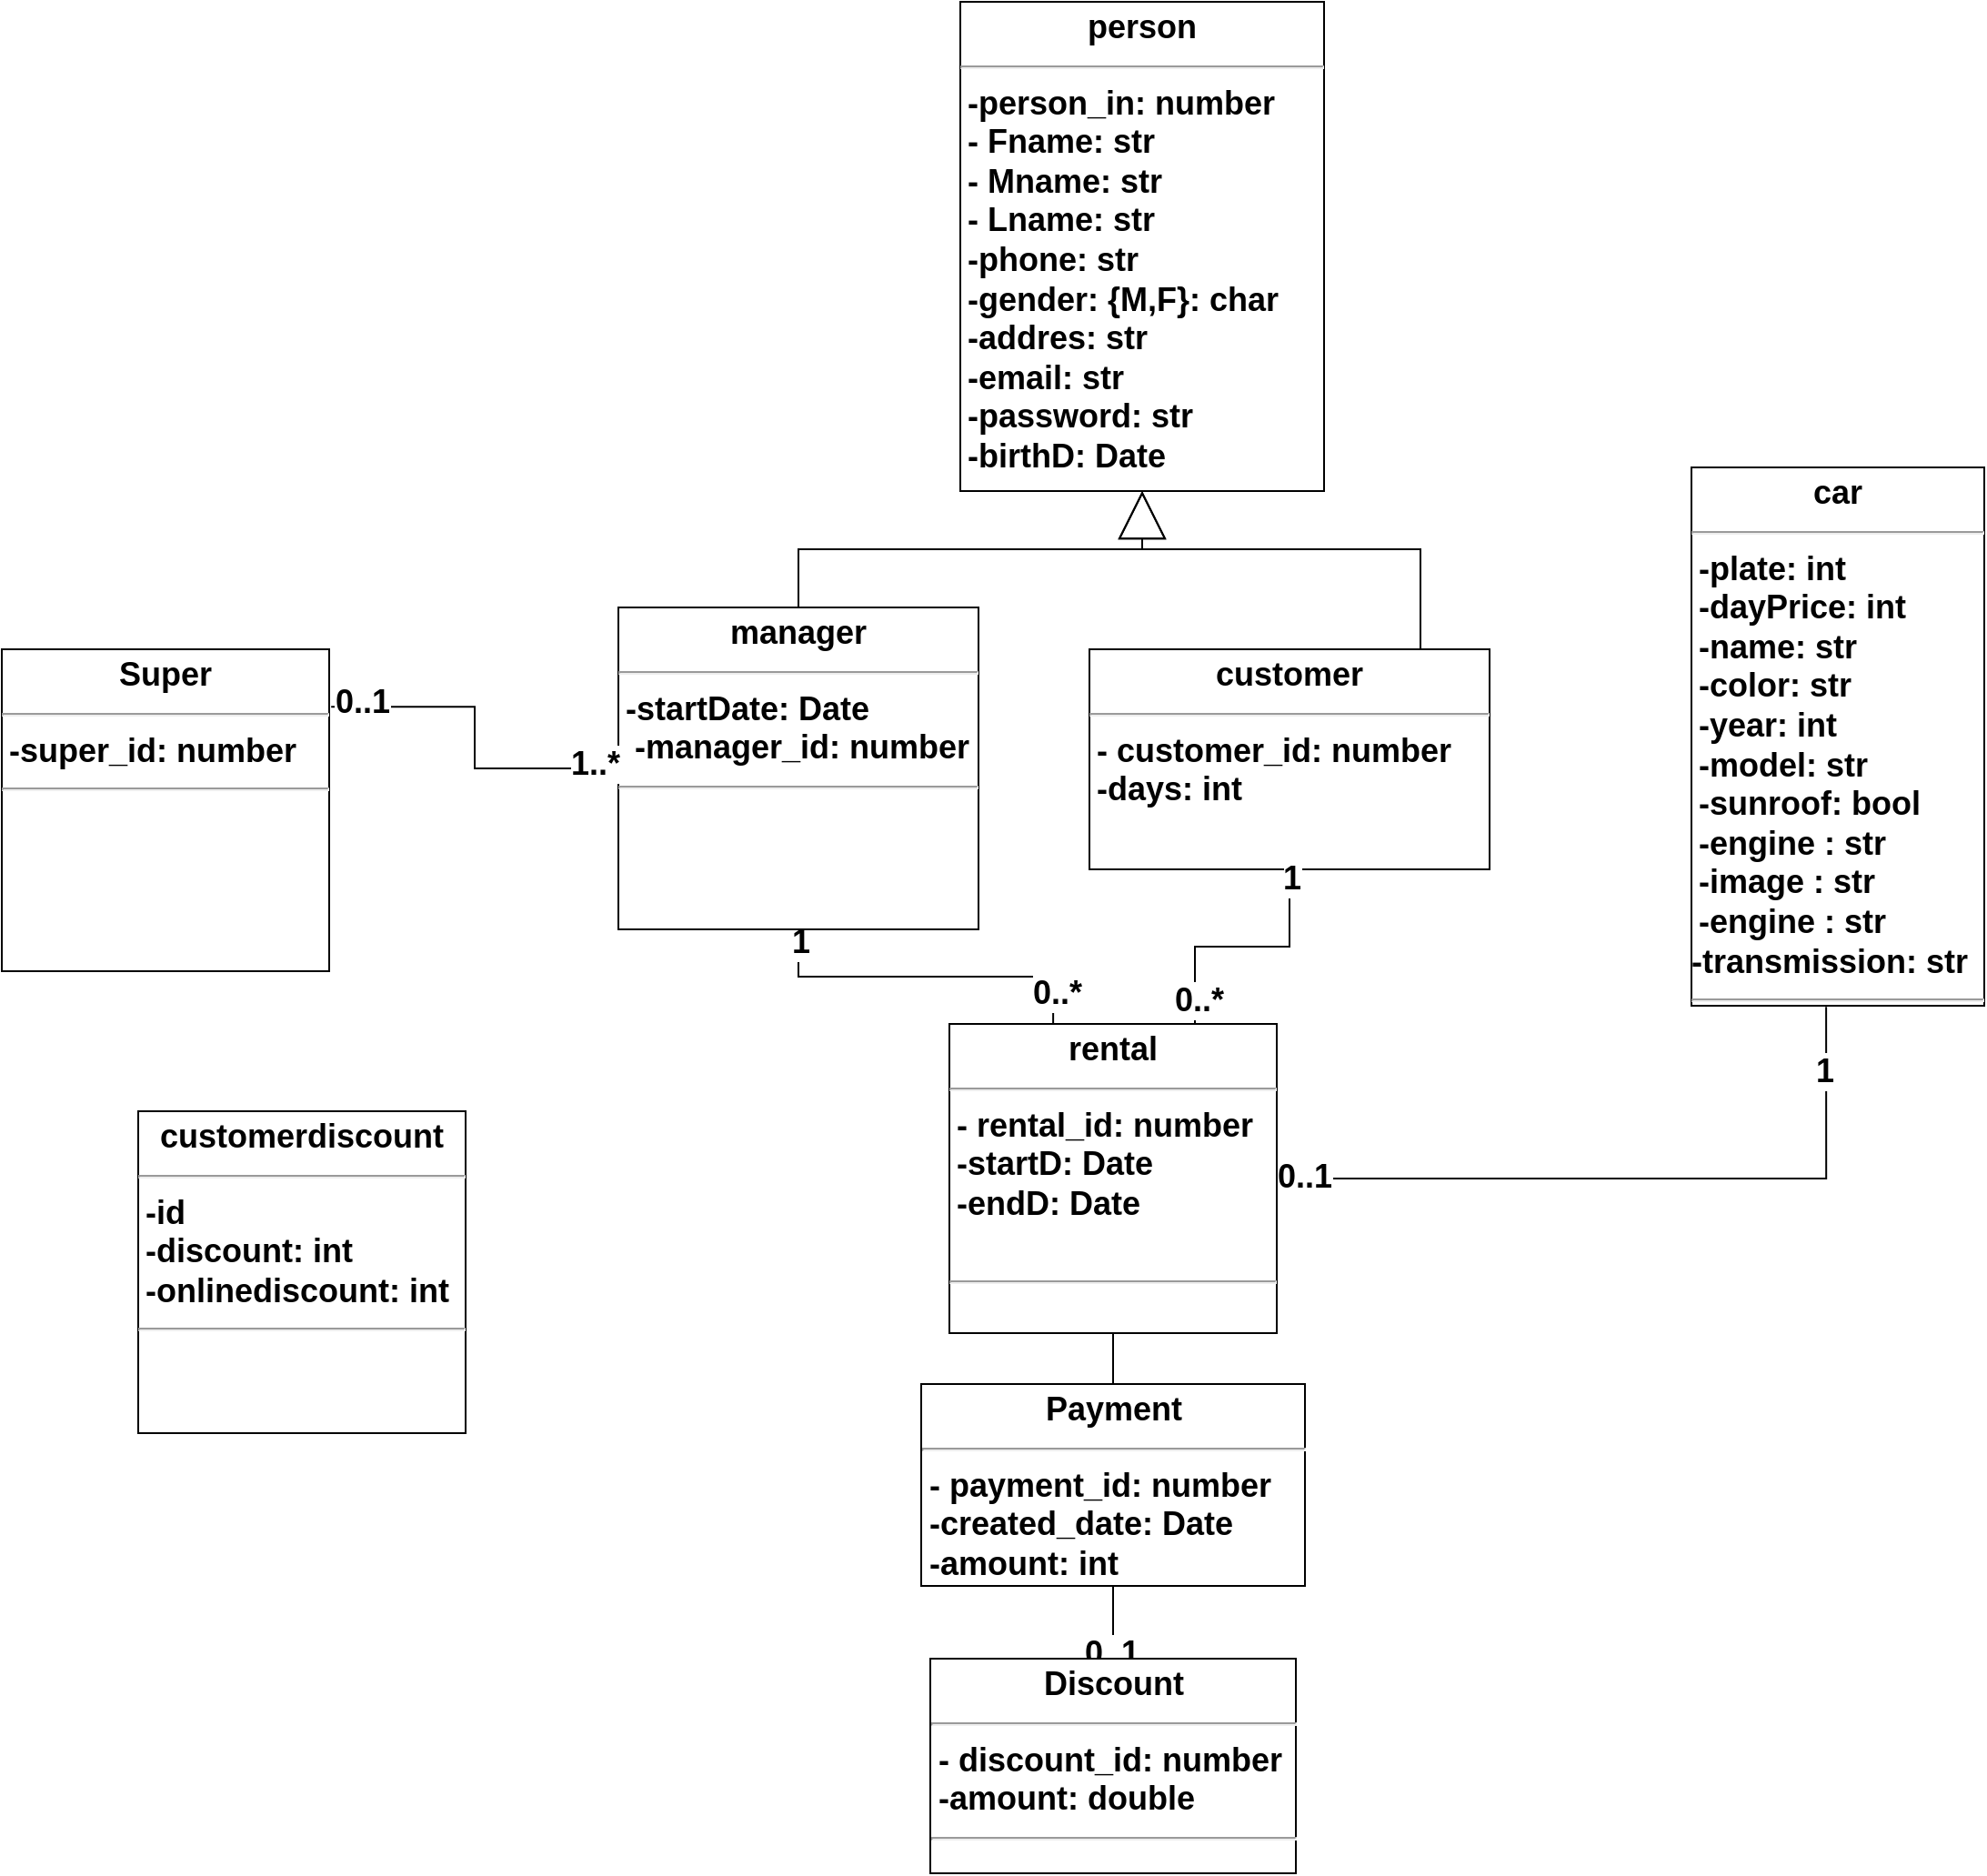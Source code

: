 <mxfile version="20.7.3" type="device"><diagram id="idUkZxYQLFaWJMud5ZPr" name="Page-1"><mxGraphModel dx="3346" dy="1036" grid="0" gridSize="10" guides="1" tooltips="1" connect="1" arrows="1" fold="1" page="0" pageScale="1" pageWidth="850" pageHeight="1100" math="0" shadow="0"><root><mxCell id="0"/><mxCell id="1" parent="0"/><mxCell id="dcHOwN-4TY8LhYN7Ae5j-100" value="&lt;p style=&quot;margin: 4px 0px 0px; text-align: center; font-size: 18px;&quot;&gt;&lt;span style=&quot;font-size: 18px;&quot;&gt;car&lt;/span&gt;&lt;/p&gt;&lt;hr style=&quot;font-size: 18px;&quot;&gt;&lt;p style=&quot;margin: 0px 0px 0px 4px; font-size: 18px;&quot;&gt;-plate: int&lt;/p&gt;&lt;p style=&quot;margin: 0px 0px 0px 4px; font-size: 18px;&quot;&gt;-dayPrice: int&lt;/p&gt;&lt;p style=&quot;margin: 0px 0px 0px 4px; font-size: 18px;&quot;&gt;-name: str&lt;/p&gt;&lt;p style=&quot;margin: 0px 0px 0px 4px; font-size: 18px;&quot;&gt;&lt;font style=&quot;font-size: 18px;&quot;&gt;-color: str&lt;/font&gt;&lt;/p&gt;&lt;p style=&quot;margin: 0px 0px 0px 4px; font-size: 18px;&quot;&gt;-year: int&lt;/p&gt;&lt;p style=&quot;margin: 0px 0px 0px 4px; font-size: 18px;&quot;&gt;-model: str&lt;/p&gt;&lt;p style=&quot;margin: 0px 0px 0px 4px; font-size: 18px;&quot;&gt;-sunroof: bool&lt;/p&gt;&lt;p style=&quot;margin: 0px 0px 0px 4px; font-size: 18px;&quot;&gt;-engine : str&lt;/p&gt;&lt;p style=&quot;margin: 0px 0px 0px 4px; font-size: 18px;&quot;&gt;-image : str&lt;/p&gt;&lt;p style=&quot;margin: 0px 0px 0px 4px; font-size: 18px;&quot;&gt;-engine : str&lt;br style=&quot;font-size: 18px;&quot;&gt;&lt;/p&gt;&lt;div style=&quot;font-size: 18px;&quot;&gt;-transmission: str&lt;/div&gt;&lt;hr style=&quot;font-size: 18px;&quot;&gt;&lt;p style=&quot;margin: 0px 0px 0px 4px; font-size: 18px;&quot;&gt;&lt;br style=&quot;font-size: 18px;&quot;&gt;&lt;/p&gt;&lt;p style=&quot;margin: 0px 0px 0px 4px; font-size: 18px;&quot;&gt;&lt;br style=&quot;font-size: 18px;&quot;&gt;&lt;/p&gt;" style="verticalAlign=top;align=left;overflow=fill;fontSize=18;fontFamily=Helvetica;html=1;fontStyle=1" parent="1" vertex="1"><mxGeometry x="-238" y="449" width="161" height="296" as="geometry"/></mxCell><mxCell id="dcHOwN-4TY8LhYN7Ae5j-101" value="&lt;p style=&quot;margin: 4px 0px 0px; text-align: center; font-size: 18px;&quot;&gt;&lt;span style=&quot;font-size: 18px;&quot;&gt;person&lt;/span&gt;&lt;/p&gt;&lt;hr style=&quot;font-size: 18px;&quot;&gt;&lt;p style=&quot;margin: 0px 0px 0px 4px; font-size: 18px;&quot;&gt;-person_in: number&lt;br style=&quot;font-size: 18px;&quot;&gt;&lt;/p&gt;&lt;p style=&quot;margin: 0px 0px 0px 4px; font-size: 18px;&quot;&gt;- Fname: str&lt;/p&gt;&lt;p style=&quot;margin: 0px 0px 0px 4px; font-size: 18px;&quot;&gt;- Mname: str&lt;br style=&quot;font-size: 18px;&quot;&gt;&lt;/p&gt;&lt;p style=&quot;margin: 0px 0px 0px 4px; font-size: 18px;&quot;&gt;- Lname: str&lt;br style=&quot;font-size: 18px;&quot;&gt;&lt;/p&gt;&lt;p style=&quot;margin: 0px 0px 0px 4px; font-size: 18px;&quot;&gt;-phone: str&lt;/p&gt;&lt;p style=&quot;margin: 0px 0px 0px 4px; font-size: 18px;&quot;&gt;-gender: {M,F}: char&lt;/p&gt;&lt;p style=&quot;margin: 0px 0px 0px 4px; font-size: 18px;&quot;&gt;-addres: str&lt;/p&gt;&lt;p style=&quot;margin: 0px 0px 0px 4px; font-size: 18px;&quot;&gt;-email: str&lt;/p&gt;&lt;p style=&quot;margin: 0px 0px 0px 4px; font-size: 18px;&quot;&gt;-password: str&lt;/p&gt;&lt;p style=&quot;margin: 0px 0px 0px 4px; font-size: 18px;&quot;&gt;-birthD: Date&lt;/p&gt;&lt;hr style=&quot;font-size: 18px;&quot;&gt;&lt;p style=&quot;margin: 0px 0px 0px 4px; font-size: 18px;&quot;&gt;&lt;br style=&quot;font-size: 18px;&quot;&gt;&lt;/p&gt;&lt;p style=&quot;margin: 0px 0px 0px 4px; font-size: 18px;&quot;&gt;&lt;br style=&quot;font-size: 18px;&quot;&gt;&lt;/p&gt;" style="verticalAlign=top;align=left;overflow=fill;fontSize=18;fontFamily=Helvetica;html=1;fontStyle=1" parent="1" vertex="1"><mxGeometry x="-640" y="193" width="200" height="269" as="geometry"/></mxCell><mxCell id="dcHOwN-4TY8LhYN7Ae5j-102" value="&lt;p style=&quot;margin: 4px 0px 0px; text-align: center; font-size: 18px;&quot;&gt;&lt;span style=&quot;font-size: 18px;&quot;&gt;customer&lt;/span&gt;&lt;/p&gt;&lt;hr style=&quot;font-size: 18px;&quot;&gt;&lt;p style=&quot;margin: 0px 0px 0px 4px; font-size: 18px;&quot;&gt;- customer_id: number&lt;/p&gt;&lt;p style=&quot;margin: 0px 0px 0px 4px; font-size: 18px;&quot;&gt;-days: int&lt;/p&gt;&lt;p style=&quot;margin: 0px 0px 0px 4px; font-size: 18px;&quot;&gt;&lt;/p&gt;&lt;p style=&quot;margin: 0px 0px 0px 4px; font-size: 18px;&quot;&gt;&lt;br style=&quot;font-size: 18px;&quot;&gt;&lt;/p&gt;" style="verticalAlign=top;align=left;overflow=fill;fontSize=18;fontFamily=Helvetica;html=1;fontStyle=1" parent="1" vertex="1"><mxGeometry x="-569" y="549" width="220" height="121" as="geometry"/></mxCell><mxCell id="dcHOwN-4TY8LhYN7Ae5j-132" style="edgeStyle=orthogonalEdgeStyle;rounded=0;orthogonalLoop=1;jettySize=auto;html=1;exitX=0.5;exitY=1;exitDx=0;exitDy=0;entryX=0.317;entryY=0.005;entryDx=0;entryDy=0;entryPerimeter=0;endArrow=none;endFill=0;fontSize=18;fontStyle=1" parent="1" source="dcHOwN-4TY8LhYN7Ae5j-103" target="dcHOwN-4TY8LhYN7Ae5j-107" edge="1"><mxGeometry relative="1" as="geometry"/></mxCell><mxCell id="TeJKZ1q_uGfka73cjP8S-2" value="0..*" style="edgeLabel;html=1;align=center;verticalAlign=middle;resizable=0;points=[];fontSize=18;fontStyle=1" parent="dcHOwN-4TY8LhYN7Ae5j-132" vertex="1" connectable="0"><mxGeometry x="0.81" y="2" relative="1" as="geometry"><mxPoint as="offset"/></mxGeometry></mxCell><mxCell id="TeJKZ1q_uGfka73cjP8S-3" value="1" style="edgeLabel;html=1;align=center;verticalAlign=middle;resizable=0;points=[];fontSize=18;fontStyle=1" parent="dcHOwN-4TY8LhYN7Ae5j-132" vertex="1" connectable="0"><mxGeometry x="-0.931" y="1" relative="1" as="geometry"><mxPoint as="offset"/></mxGeometry></mxCell><mxCell id="dcHOwN-4TY8LhYN7Ae5j-103" value="&lt;p style=&quot;margin: 4px 0px 0px; text-align: center; font-size: 18px;&quot;&gt;&lt;span style=&quot;font-size: 18px;&quot;&gt;manager&lt;/span&gt;&lt;/p&gt;&lt;hr style=&quot;font-size: 18px;&quot;&gt;&lt;p style=&quot;margin: 0px 0px 0px 4px; font-size: 18px;&quot;&gt;&lt;span style=&quot;background-color: initial; font-size: 18px;&quot;&gt;-startDate: Date&lt;/span&gt;&lt;br style=&quot;font-size: 18px;&quot;&gt;&lt;/p&gt;&lt;p style=&quot;margin: 0px 0px 0px 4px; font-size: 18px;&quot;&gt;&lt;span style=&quot;background-color: initial; font-size: 18px;&quot;&gt;&amp;nbsp;-manager_id: number&lt;/span&gt;&lt;/p&gt;&lt;hr style=&quot;font-size: 18px;&quot;&gt;&lt;p style=&quot;margin: 0px 0px 0px 4px; font-size: 18px;&quot;&gt;&lt;br style=&quot;font-size: 18px;&quot;&gt;&lt;/p&gt;" style="verticalAlign=top;align=left;overflow=fill;fontSize=18;fontFamily=Helvetica;html=1;fontStyle=1" parent="1" vertex="1"><mxGeometry x="-828" y="526" width="198" height="177" as="geometry"/></mxCell><mxCell id="dcHOwN-4TY8LhYN7Ae5j-128" style="edgeStyle=orthogonalEdgeStyle;rounded=0;orthogonalLoop=1;jettySize=auto;html=1;entryX=0.46;entryY=1.002;entryDx=0;entryDy=0;entryPerimeter=0;endArrow=none;endFill=0;fontSize=18;fontStyle=1" parent="1" source="dcHOwN-4TY8LhYN7Ae5j-107" target="dcHOwN-4TY8LhYN7Ae5j-100" edge="1"><mxGeometry relative="1" as="geometry"/></mxCell><mxCell id="TeJKZ1q_uGfka73cjP8S-4" value="0..1" style="edgeLabel;html=1;align=center;verticalAlign=middle;resizable=0;points=[];fontSize=18;fontStyle=1" parent="dcHOwN-4TY8LhYN7Ae5j-128" vertex="1" connectable="0"><mxGeometry x="-0.928" y="1" relative="1" as="geometry"><mxPoint as="offset"/></mxGeometry></mxCell><mxCell id="TeJKZ1q_uGfka73cjP8S-5" value="1" style="edgeLabel;html=1;align=center;verticalAlign=middle;resizable=0;points=[];fontSize=18;fontStyle=1" parent="dcHOwN-4TY8LhYN7Ae5j-128" vertex="1" connectable="0"><mxGeometry x="0.822" y="1" relative="1" as="geometry"><mxPoint as="offset"/></mxGeometry></mxCell><mxCell id="dcHOwN-4TY8LhYN7Ae5j-107" value="&lt;p style=&quot;margin: 4px 0px 0px; text-align: center; font-size: 18px;&quot;&gt;&lt;span style=&quot;font-size: 18px;&quot;&gt;rental&lt;/span&gt;&lt;/p&gt;&lt;hr style=&quot;font-size: 18px;&quot;&gt;&lt;p style=&quot;margin: 0px 0px 0px 4px; font-size: 18px;&quot;&gt;- rental_id: number&lt;/p&gt;&lt;p style=&quot;margin: 0px 0px 0px 4px; font-size: 18px;&quot;&gt;-startD: Date&lt;/p&gt;&lt;p style=&quot;margin: 0px 0px 0px 4px; font-size: 18px;&quot;&gt;-endD: Date&lt;/p&gt;&lt;p style=&quot;margin: 0px 0px 0px 4px; font-size: 18px;&quot;&gt;&lt;br style=&quot;font-size: 18px;&quot;&gt;&lt;/p&gt;&lt;hr style=&quot;font-size: 18px;&quot;&gt;&lt;p style=&quot;margin: 0px 0px 0px 4px; font-size: 18px;&quot;&gt;&lt;br style=&quot;font-size: 18px;&quot;&gt;&lt;/p&gt;&lt;p style=&quot;margin: 0px 0px 0px 4px; font-size: 18px;&quot;&gt;&lt;br style=&quot;font-size: 18px;&quot;&gt;&lt;/p&gt;" style="verticalAlign=top;align=left;overflow=fill;fontSize=18;fontFamily=Helvetica;html=1;fontStyle=1" parent="1" vertex="1"><mxGeometry x="-646" y="755" width="180" height="170" as="geometry"/></mxCell><mxCell id="dcHOwN-4TY8LhYN7Ae5j-129" style="edgeStyle=orthogonalEdgeStyle;rounded=0;orthogonalLoop=1;jettySize=auto;html=1;entryX=0.5;entryY=1;entryDx=0;entryDy=0;endArrow=none;endFill=0;fontSize=18;fontStyle=1" parent="1" source="dcHOwN-4TY8LhYN7Ae5j-108" target="dcHOwN-4TY8LhYN7Ae5j-107" edge="1"><mxGeometry relative="1" as="geometry"/></mxCell><mxCell id="dcHOwN-4TY8LhYN7Ae5j-108" value="&lt;p style=&quot;margin: 4px 0px 0px; text-align: center; font-size: 18px;&quot;&gt;&lt;span style=&quot;font-size: 18px;&quot;&gt;Payment&lt;/span&gt;&lt;/p&gt;&lt;hr style=&quot;font-size: 18px;&quot;&gt;&lt;p style=&quot;margin: 0px 0px 0px 4px; font-size: 18px;&quot;&gt;- payment_id: number&lt;/p&gt;&lt;p style=&quot;margin: 0px 0px 0px 4px; font-size: 18px;&quot;&gt;-created_date: Date&lt;/p&gt;&lt;p style=&quot;margin: 0px 0px 0px 4px; font-size: 18px;&quot;&gt;-amount: int&lt;/p&gt;&lt;hr style=&quot;font-size: 18px;&quot;&gt;&lt;p style=&quot;margin: 0px 0px 0px 4px; font-size: 18px;&quot;&gt;&lt;br style=&quot;font-size: 18px;&quot;&gt;&lt;/p&gt;" style="verticalAlign=top;align=left;overflow=fill;fontSize=18;fontFamily=Helvetica;html=1;fontStyle=1" parent="1" vertex="1"><mxGeometry x="-661.5" y="953" width="211" height="111" as="geometry"/></mxCell><mxCell id="dcHOwN-4TY8LhYN7Ae5j-131" style="edgeStyle=orthogonalEdgeStyle;rounded=0;orthogonalLoop=1;jettySize=auto;html=1;exitX=0.5;exitY=0;exitDx=0;exitDy=0;entryX=0.5;entryY=1;entryDx=0;entryDy=0;endArrow=none;endFill=0;fontSize=18;fontStyle=1" parent="1" source="dcHOwN-4TY8LhYN7Ae5j-109" target="dcHOwN-4TY8LhYN7Ae5j-108" edge="1"><mxGeometry relative="1" as="geometry"/></mxCell><mxCell id="0vsyYyhOWIp4W9IOElg_-8" value="0..1" style="edgeLabel;html=1;align=center;verticalAlign=middle;resizable=0;points=[];fontSize=18;fontStyle=1" parent="dcHOwN-4TY8LhYN7Ae5j-131" vertex="1" connectable="0"><mxGeometry x="-0.818" y="1" relative="1" as="geometry"><mxPoint as="offset"/></mxGeometry></mxCell><mxCell id="dcHOwN-4TY8LhYN7Ae5j-109" value="&lt;p style=&quot;margin: 4px 0px 0px; text-align: center; font-size: 18px;&quot;&gt;&lt;span style=&quot;font-size: 18px;&quot;&gt;Discount&lt;/span&gt;&lt;/p&gt;&lt;hr style=&quot;font-size: 18px;&quot;&gt;&lt;p style=&quot;margin: 0px 0px 0px 4px; font-size: 18px;&quot;&gt;- discount_id: number&lt;/p&gt;&lt;p style=&quot;margin: 0px 0px 0px 4px; font-size: 18px;&quot;&gt;-amount: double&lt;/p&gt;&lt;hr style=&quot;font-size: 18px;&quot;&gt;&lt;p style=&quot;margin: 0px 0px 0px 4px; font-size: 18px;&quot;&gt;&lt;br style=&quot;font-size: 18px;&quot;&gt;&lt;/p&gt;" style="verticalAlign=top;align=left;overflow=fill;fontSize=18;fontFamily=Helvetica;html=1;fontStyle=1" parent="1" vertex="1"><mxGeometry x="-656.5" y="1104" width="201" height="118" as="geometry"/></mxCell><mxCell id="0vsyYyhOWIp4W9IOElg_-1" value="" style="endArrow=block;endFill=0;endSize=24;html=1;rounded=0;exitX=0.5;exitY=0;exitDx=0;exitDy=0;edgeStyle=orthogonalEdgeStyle;entryX=0.5;entryY=1;entryDx=0;entryDy=0;fontSize=18;fontStyle=1" parent="1" source="dcHOwN-4TY8LhYN7Ae5j-103" target="dcHOwN-4TY8LhYN7Ae5j-101" edge="1"><mxGeometry width="160" relative="1" as="geometry"><mxPoint x="-554" y="474" as="sourcePoint"/><mxPoint x="-570" y="465" as="targetPoint"/></mxGeometry></mxCell><mxCell id="0vsyYyhOWIp4W9IOElg_-6" value="" style="endArrow=block;endFill=0;endSize=24;html=1;rounded=0;exitX=0.5;exitY=0;exitDx=0;exitDy=0;edgeStyle=elbowEdgeStyle;entryX=0.5;entryY=1;entryDx=0;entryDy=0;elbow=vertical;fontSize=18;fontStyle=1" parent="1" target="dcHOwN-4TY8LhYN7Ae5j-101" edge="1"><mxGeometry width="160" relative="1" as="geometry"><mxPoint x="-387" y="549" as="sourcePoint"/><mxPoint x="-321" y="414" as="targetPoint"/><Array as="points"><mxPoint x="-456" y="494"/><mxPoint x="-532" y="437"/></Array></mxGeometry></mxCell><mxCell id="0vsyYyhOWIp4W9IOElg_-9" style="edgeStyle=orthogonalEdgeStyle;rounded=0;orthogonalLoop=1;jettySize=auto;html=1;exitX=0.5;exitY=1;exitDx=0;exitDy=0;entryX=0.75;entryY=0;entryDx=0;entryDy=0;endArrow=none;endFill=0;fontSize=18;fontStyle=1" parent="1" source="dcHOwN-4TY8LhYN7Ae5j-102" target="dcHOwN-4TY8LhYN7Ae5j-107" edge="1"><mxGeometry relative="1" as="geometry"><mxPoint x="-485" y="716" as="sourcePoint"/><mxPoint x="-324.329" y="768.85" as="targetPoint"/></mxGeometry></mxCell><mxCell id="0vsyYyhOWIp4W9IOElg_-10" value="0..*" style="edgeLabel;html=1;align=center;verticalAlign=middle;resizable=0;points=[];fontSize=18;fontStyle=1" parent="0vsyYyhOWIp4W9IOElg_-9" vertex="1" connectable="0"><mxGeometry x="0.81" y="2" relative="1" as="geometry"><mxPoint as="offset"/></mxGeometry></mxCell><mxCell id="0vsyYyhOWIp4W9IOElg_-11" value="1" style="edgeLabel;html=1;align=center;verticalAlign=middle;resizable=0;points=[];fontSize=18;fontStyle=1" parent="0vsyYyhOWIp4W9IOElg_-9" vertex="1" connectable="0"><mxGeometry x="-0.931" y="1" relative="1" as="geometry"><mxPoint as="offset"/></mxGeometry></mxCell><mxCell id="W3DkBSe4-B5rKEUzRkzb-1" value="&lt;p style=&quot;margin: 4px 0px 0px; text-align: center; font-size: 18px;&quot;&gt;&lt;span style=&quot;font-size: 18px;&quot;&gt;Super&lt;/span&gt;&lt;/p&gt;&lt;hr style=&quot;font-size: 18px;&quot;&gt;&lt;p style=&quot;margin: 0px 0px 0px 4px; font-size: 18px;&quot;&gt;-super_id: number&lt;/p&gt;&lt;hr style=&quot;font-size: 18px;&quot;&gt;&lt;p style=&quot;margin: 0px 0px 0px 4px; font-size: 18px;&quot;&gt;&lt;br style=&quot;font-size: 18px;&quot;&gt;&lt;/p&gt;" style="verticalAlign=top;align=left;overflow=fill;fontSize=18;fontFamily=Helvetica;html=1;fontStyle=1" parent="1" vertex="1"><mxGeometry x="-1167" y="549" width="180" height="177" as="geometry"/></mxCell><mxCell id="6O6VwPcTRl0Rot1MGBtN-2" style="edgeStyle=elbowEdgeStyle;rounded=0;orthogonalLoop=1;jettySize=auto;html=1;endArrow=none;endFill=0;exitX=0;exitY=0.5;exitDx=0;exitDy=0;entryX=1.006;entryY=0.179;entryDx=0;entryDy=0;entryPerimeter=0;fontSize=18;fontStyle=1" parent="1" source="dcHOwN-4TY8LhYN7Ae5j-103" target="W3DkBSe4-B5rKEUzRkzb-1" edge="1"><mxGeometry relative="1" as="geometry"><mxPoint x="-537.5" y="991" as="sourcePoint"/><mxPoint x="-1219" y="635" as="targetPoint"/></mxGeometry></mxCell><mxCell id="6O6VwPcTRl0Rot1MGBtN-3" value="1..*" style="edgeLabel;html=1;align=center;verticalAlign=middle;resizable=0;points=[];fontSize=18;fontStyle=1" parent="6O6VwPcTRl0Rot1MGBtN-2" vertex="1" connectable="0"><mxGeometry x="-0.859" y="-3" relative="1" as="geometry"><mxPoint as="offset"/></mxGeometry></mxCell><mxCell id="6O6VwPcTRl0Rot1MGBtN-4" value="0..1" style="edgeLabel;html=1;align=center;verticalAlign=middle;resizable=0;points=[];fontSize=18;fontStyle=1" parent="6O6VwPcTRl0Rot1MGBtN-2" vertex="1" connectable="0"><mxGeometry x="0.833" y="-3" relative="1" as="geometry"><mxPoint as="offset"/></mxGeometry></mxCell><mxCell id="6O6VwPcTRl0Rot1MGBtN-5" value="&lt;p style=&quot;margin: 4px 0px 0px; text-align: center; font-size: 18px;&quot;&gt;&lt;span style=&quot;font-size: 18px;&quot;&gt;customerdiscount&lt;/span&gt;&lt;/p&gt;&lt;hr style=&quot;font-size: 18px;&quot;&gt;&lt;p style=&quot;margin: 0px 0px 0px 4px; font-size: 18px;&quot;&gt;-id&amp;nbsp;&lt;/p&gt;&lt;p style=&quot;margin: 0px 0px 0px 4px; font-size: 18px;&quot;&gt;-discount: int&lt;/p&gt;&lt;p style=&quot;margin: 0px 0px 0px 4px; font-size: 18px;&quot;&gt;-onlinediscount: int&lt;/p&gt;&lt;hr style=&quot;font-size: 18px;&quot;&gt;&lt;p style=&quot;margin: 0px 0px 0px 4px; font-size: 18px;&quot;&gt;&lt;br style=&quot;font-size: 18px;&quot;&gt;&lt;/p&gt;" style="verticalAlign=top;align=left;overflow=fill;fontSize=18;fontFamily=Helvetica;html=1;fontStyle=1" parent="1" vertex="1"><mxGeometry x="-1092" y="803" width="180" height="177" as="geometry"/></mxCell></root></mxGraphModel></diagram></mxfile>
